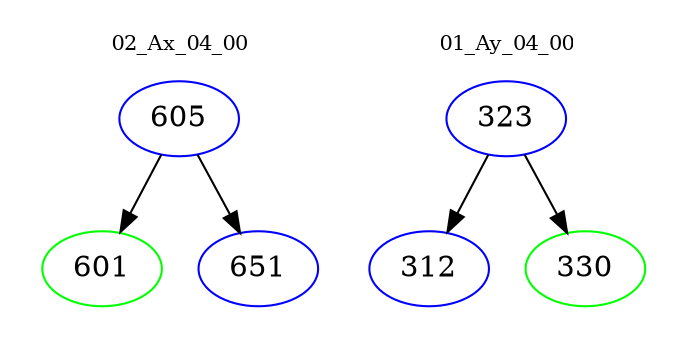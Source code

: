 digraph{
subgraph cluster_0 {
color = white
label = "02_Ax_04_00";
fontsize=10;
T0_605 [label="605", color="blue"]
T0_605 -> T0_601 [color="black"]
T0_601 [label="601", color="green"]
T0_605 -> T0_651 [color="black"]
T0_651 [label="651", color="blue"]
}
subgraph cluster_1 {
color = white
label = "01_Ay_04_00";
fontsize=10;
T1_323 [label="323", color="blue"]
T1_323 -> T1_312 [color="black"]
T1_312 [label="312", color="blue"]
T1_323 -> T1_330 [color="black"]
T1_330 [label="330", color="green"]
}
}
